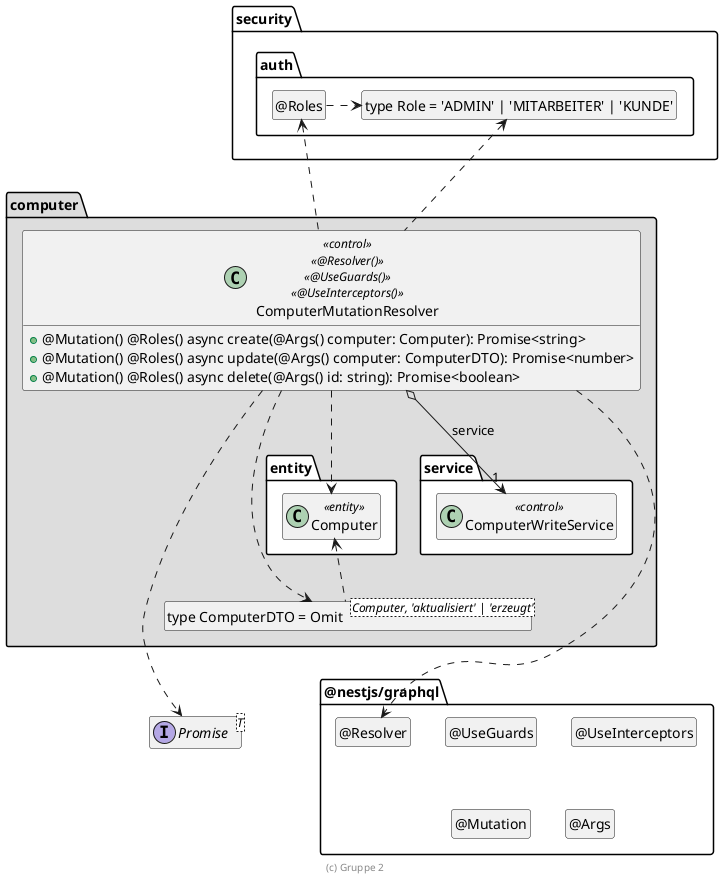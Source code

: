 ' Copyright (C) 2022 - present Gruppe 2, Hochschule Karlsruhe
' This program is free software: you can redistribute it and/or modify
' it under the terms of the GNU General Public License as published by
' the Free Software Foundation, either version 3 of the License, or
' (at your option) any later version.
'
' This program is distributed in the hope that it will be useful,
' but WITHOUT ANY WARRANTY; without even the implied warranty of
' MERCHANTABILITY or FITNESS FOR A PARTICULAR PURPOSE.  See the
' GNU General Public License for more details.
'
' You should have received a copy of the GNU General Public License
' along with this program.  If not, see <https://www.gnu.org/licenses/>.

' Preview durch <Alt>d

@startuml Controller-Klasse

interface Promise<T>

package @nestjs/graphql {
  class "@Resolver" as Resolver
  hide Resolver circle

  class "@UseGuards" as UseGuards
  hide UseGuards circle

  class "@UseInterceptors" as UseInterceptors
  hide UseInterceptors circle

  class "@Mutation" as Mutation
  hide Mutation circle

  class "@Args" as Args
  hide Args circle
}

package security.auth {
  class "type Role = 'ADMIN' | 'MITARBEITER' | 'KUNDE'" as Role
  hide Role circle

  class "@Roles" as Roles
  hide Roles circle

  Roles .right.> Role
}

package computer #DDDDDD {
  package entity #FFFFFF {
    class Computer <<entity>>
  }

  package service #FFFFFF {
    class ComputerWriteService << control >>
  }

  class "type ComputerDTO = Omit<Computer, 'aktualisiert' | 'erzeugt'>" as ComputerDTO
  hide ComputerDTO circle

  class ComputerMutationResolver << control >> << @Resolver() >> << @UseGuards() >> << @UseInterceptors() >> {
    + @Mutation() @Roles() async create(@Args() computer: Computer): Promise<string>
    + @Mutation() @Roles() async update(@Args() computer: ComputerDTO): Promise<number>
    + @Mutation() @Roles() async delete(@Args() id: string): Promise<boolean>
  }

  ComputerMutationResolver o-down-> "1" ComputerWriteService : service

  ComputerMutationResolver ..> Computer
  ComputerMutationResolver ..> ComputerDTO
  ComputerDTO .up.> Computer
  ComputerMutationResolver ..> Promise
  ComputerMutationResolver ..> Resolver

  ComputerMutationResolver .up.> Roles
  ComputerMutationResolver .up.> Role

  ComputerDTO .[hidden].> Promise
  ComputerDTO .[hidden].> Resolver
}

hide empty members

footer (c) Gruppe 2

@enduml
